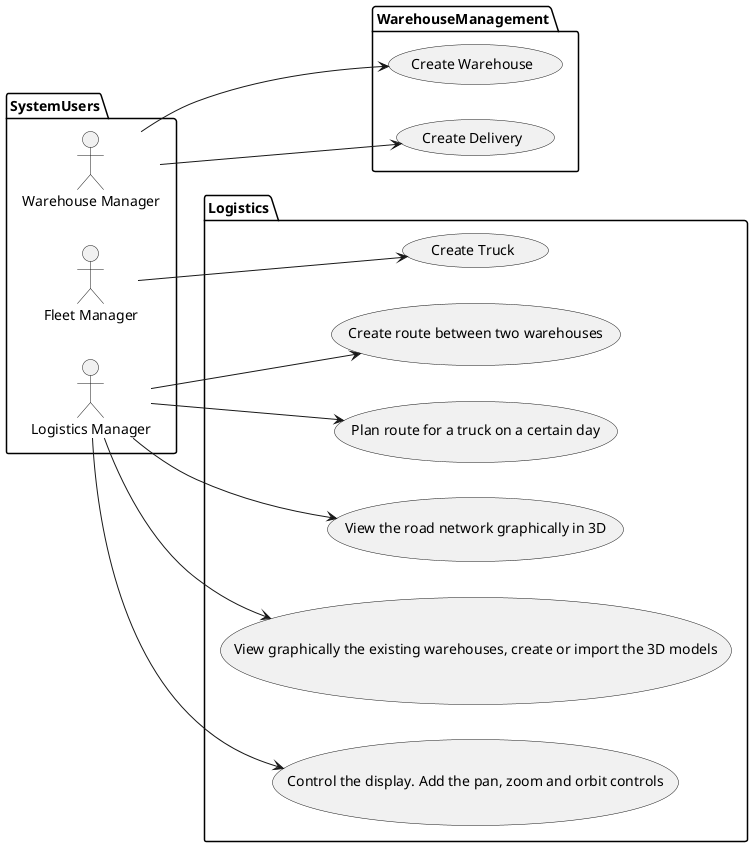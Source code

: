 @startuml diagram
left to right direction

package SystemUsers {
    actor "Warehouse Manager" as WM
    actor "Fleet Manager" as FM
    actor "Logistics Manager" as LM
}
package WarehouseManagement {
  usecase "Create Warehouse" as UC1C
  usecase "Create Delivery" as UC2C
}

package Logistics {
  usecase "Create Truck" as UC3C
  usecase "Create route between two warehouses" as UC3L
  usecase "Plan route for a truck on a certain day" as UC3E
  usecase "View the road network graphically in 3D" as UC4C
  usecase "View graphically the existing warehouses, create or import the 3D models" as UC4L
  usecase "Control the display. Add the pan, zoom and orbit controls" as UC4E

}

WM --> UC1C
WM --> UC2C

FM --> UC3C
LM --> UC3L
LM --> UC3E
LM --> UC4C
LM --> UC4L
LM --> UC4E
@enduml

